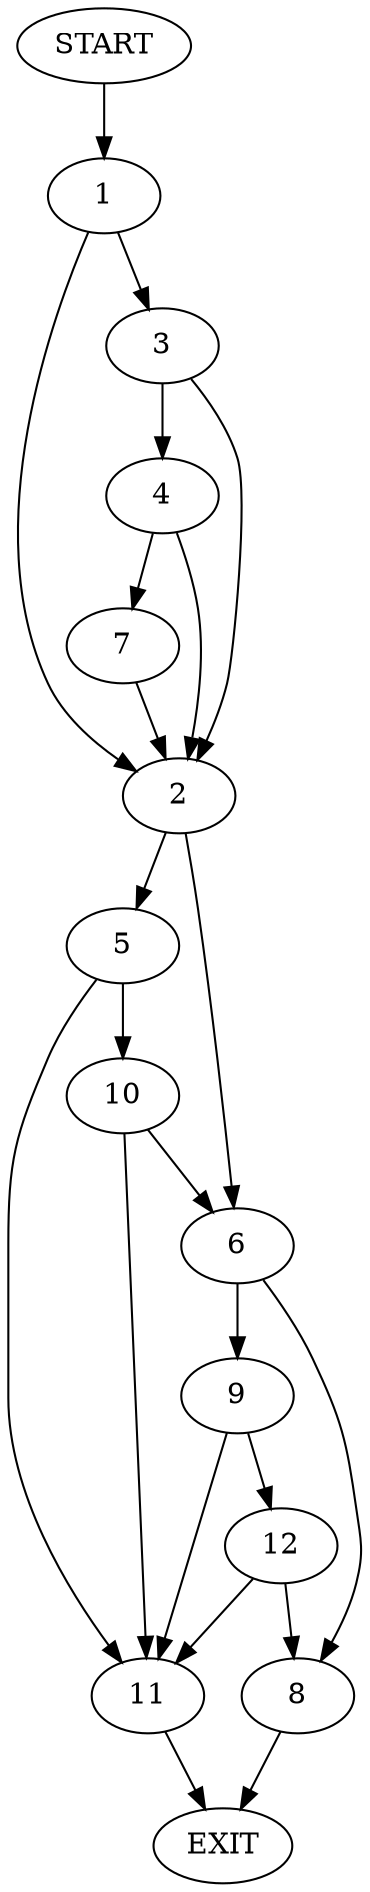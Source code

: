 digraph {
0 [label="START"]
13 [label="EXIT"]
0 -> 1
1 -> 2
1 -> 3
3 -> 2
3 -> 4
2 -> 5
2 -> 6
4 -> 2
4 -> 7
7 -> 2
6 -> 8
6 -> 9
5 -> 10
5 -> 11
11 -> 13
10 -> 6
10 -> 11
9 -> 12
9 -> 11
8 -> 13
12 -> 8
12 -> 11
}
